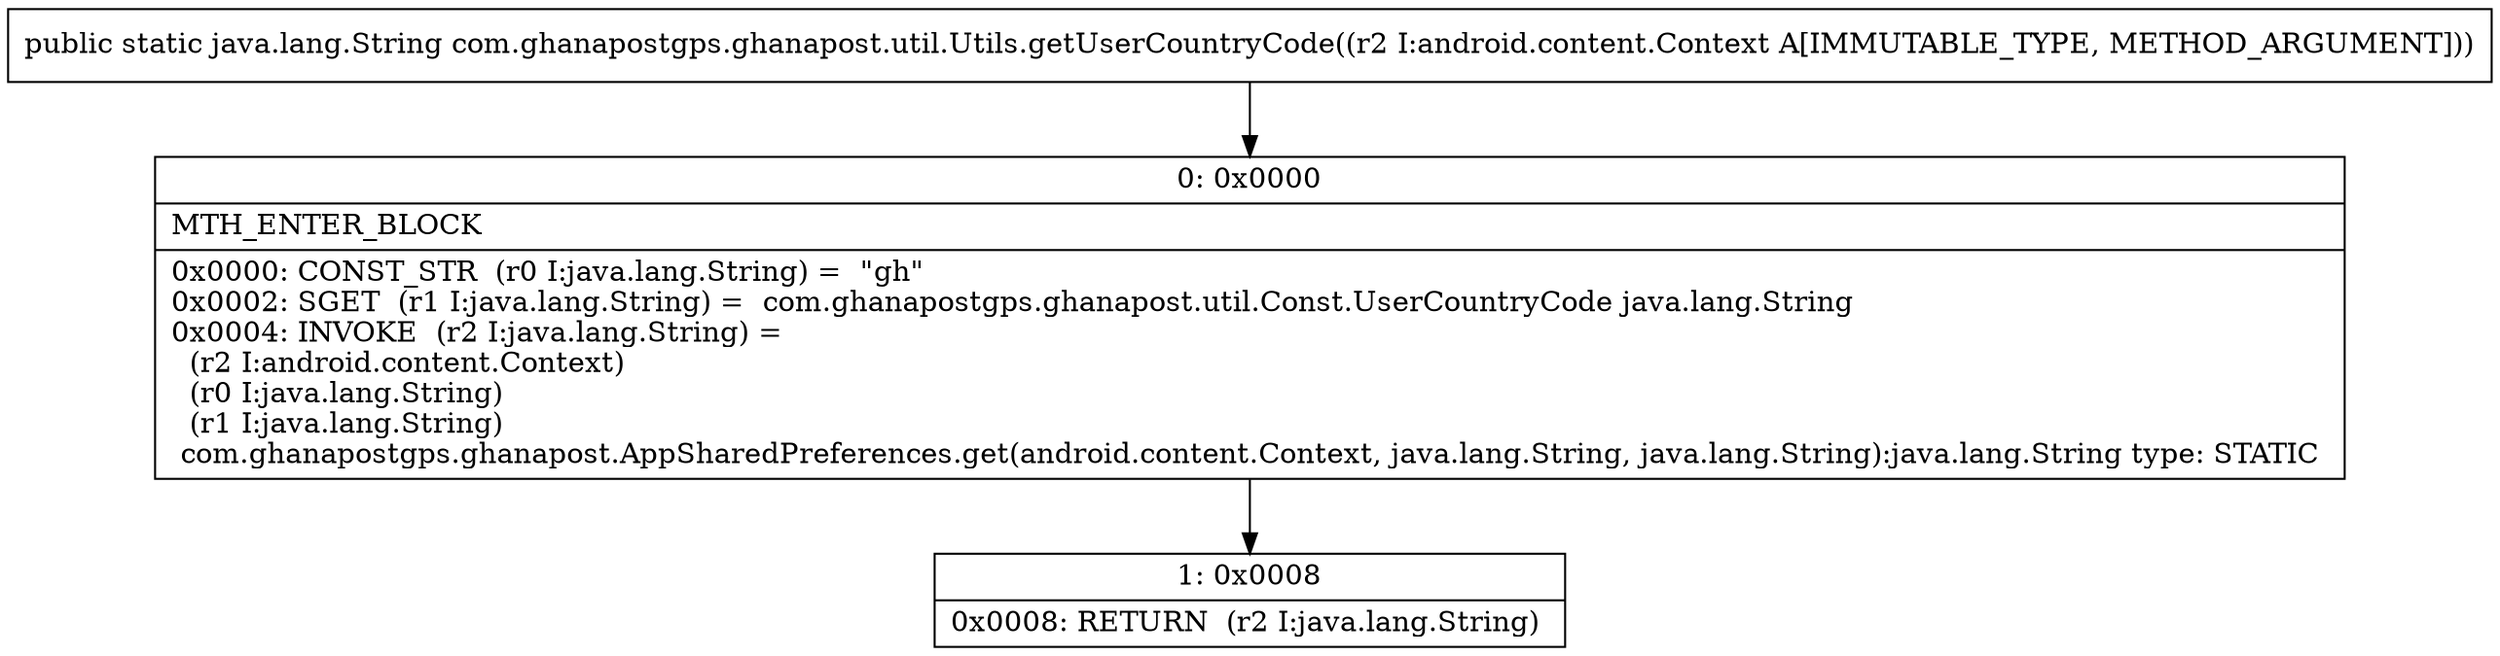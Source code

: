 digraph "CFG forcom.ghanapostgps.ghanapost.util.Utils.getUserCountryCode(Landroid\/content\/Context;)Ljava\/lang\/String;" {
Node_0 [shape=record,label="{0\:\ 0x0000|MTH_ENTER_BLOCK\l|0x0000: CONST_STR  (r0 I:java.lang.String) =  \"gh\" \l0x0002: SGET  (r1 I:java.lang.String) =  com.ghanapostgps.ghanapost.util.Const.UserCountryCode java.lang.String \l0x0004: INVOKE  (r2 I:java.lang.String) = \l  (r2 I:android.content.Context)\l  (r0 I:java.lang.String)\l  (r1 I:java.lang.String)\l com.ghanapostgps.ghanapost.AppSharedPreferences.get(android.content.Context, java.lang.String, java.lang.String):java.lang.String type: STATIC \l}"];
Node_1 [shape=record,label="{1\:\ 0x0008|0x0008: RETURN  (r2 I:java.lang.String) \l}"];
MethodNode[shape=record,label="{public static java.lang.String com.ghanapostgps.ghanapost.util.Utils.getUserCountryCode((r2 I:android.content.Context A[IMMUTABLE_TYPE, METHOD_ARGUMENT])) }"];
MethodNode -> Node_0;
Node_0 -> Node_1;
}

